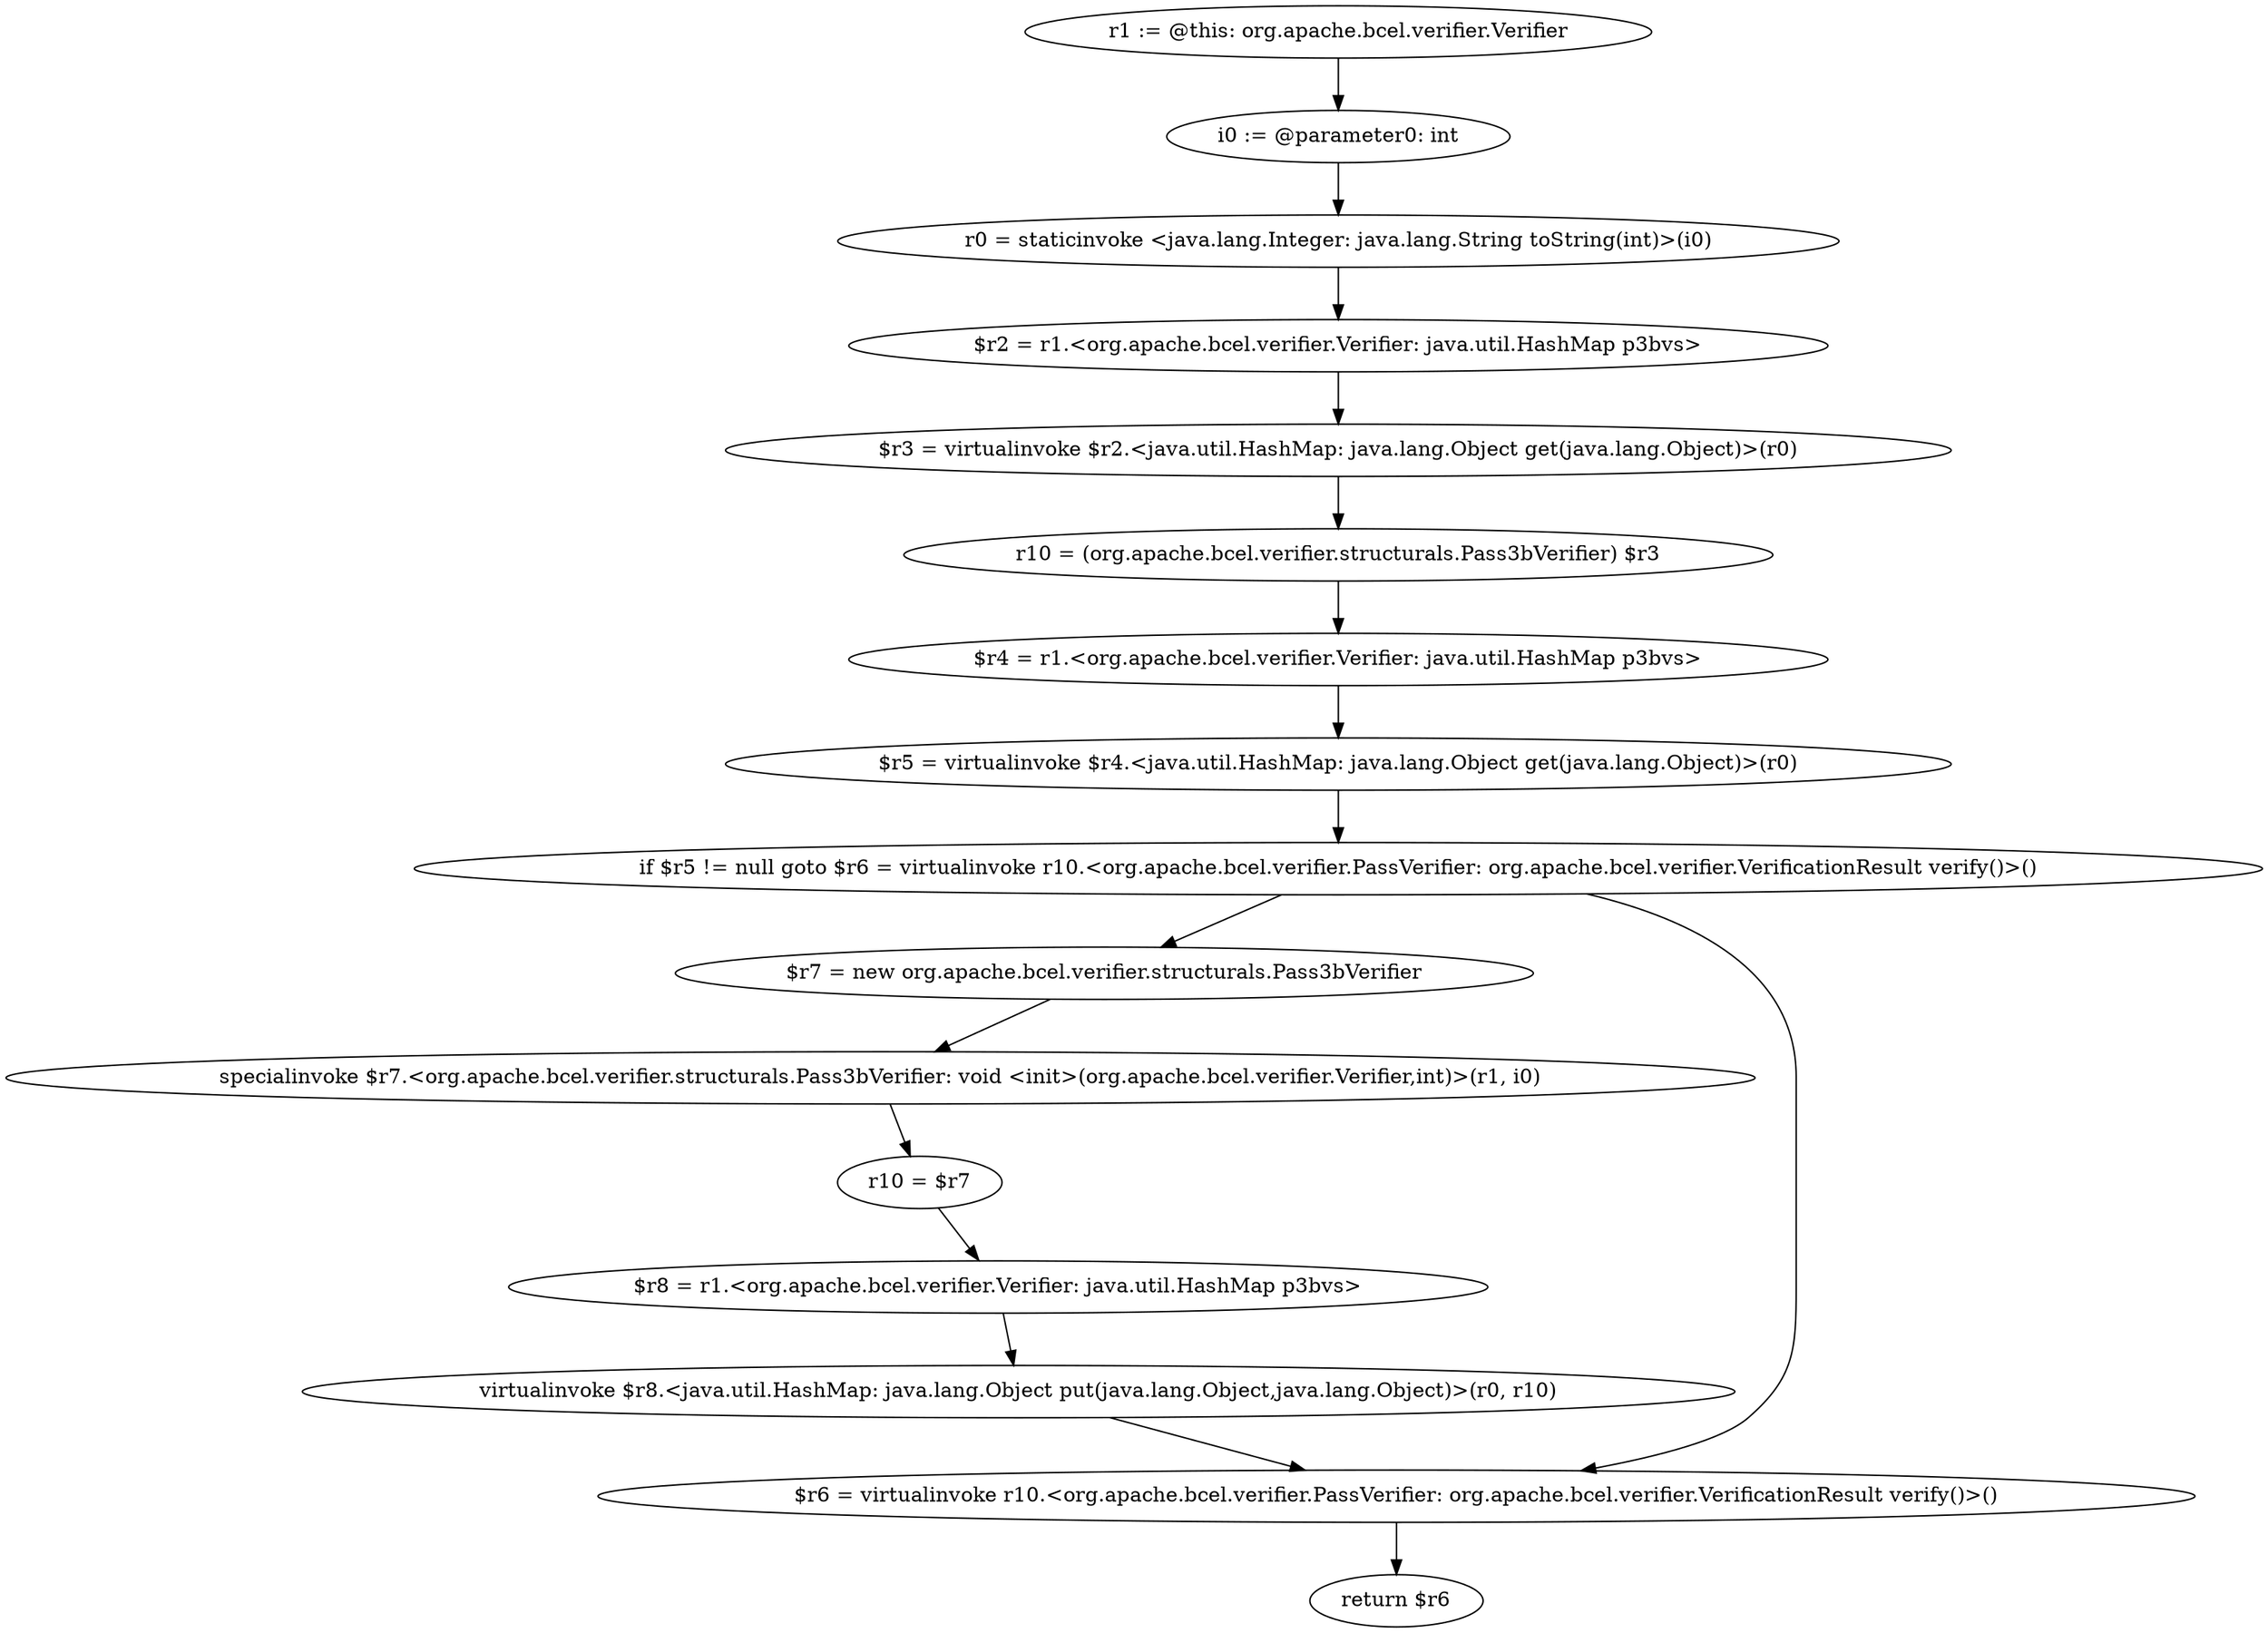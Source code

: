 digraph "unitGraph" {
    "r1 := @this: org.apache.bcel.verifier.Verifier"
    "i0 := @parameter0: int"
    "r0 = staticinvoke <java.lang.Integer: java.lang.String toString(int)>(i0)"
    "$r2 = r1.<org.apache.bcel.verifier.Verifier: java.util.HashMap p3bvs>"
    "$r3 = virtualinvoke $r2.<java.util.HashMap: java.lang.Object get(java.lang.Object)>(r0)"
    "r10 = (org.apache.bcel.verifier.structurals.Pass3bVerifier) $r3"
    "$r4 = r1.<org.apache.bcel.verifier.Verifier: java.util.HashMap p3bvs>"
    "$r5 = virtualinvoke $r4.<java.util.HashMap: java.lang.Object get(java.lang.Object)>(r0)"
    "if $r5 != null goto $r6 = virtualinvoke r10.<org.apache.bcel.verifier.PassVerifier: org.apache.bcel.verifier.VerificationResult verify()>()"
    "$r7 = new org.apache.bcel.verifier.structurals.Pass3bVerifier"
    "specialinvoke $r7.<org.apache.bcel.verifier.structurals.Pass3bVerifier: void <init>(org.apache.bcel.verifier.Verifier,int)>(r1, i0)"
    "r10 = $r7"
    "$r8 = r1.<org.apache.bcel.verifier.Verifier: java.util.HashMap p3bvs>"
    "virtualinvoke $r8.<java.util.HashMap: java.lang.Object put(java.lang.Object,java.lang.Object)>(r0, r10)"
    "$r6 = virtualinvoke r10.<org.apache.bcel.verifier.PassVerifier: org.apache.bcel.verifier.VerificationResult verify()>()"
    "return $r6"
    "r1 := @this: org.apache.bcel.verifier.Verifier"->"i0 := @parameter0: int";
    "i0 := @parameter0: int"->"r0 = staticinvoke <java.lang.Integer: java.lang.String toString(int)>(i0)";
    "r0 = staticinvoke <java.lang.Integer: java.lang.String toString(int)>(i0)"->"$r2 = r1.<org.apache.bcel.verifier.Verifier: java.util.HashMap p3bvs>";
    "$r2 = r1.<org.apache.bcel.verifier.Verifier: java.util.HashMap p3bvs>"->"$r3 = virtualinvoke $r2.<java.util.HashMap: java.lang.Object get(java.lang.Object)>(r0)";
    "$r3 = virtualinvoke $r2.<java.util.HashMap: java.lang.Object get(java.lang.Object)>(r0)"->"r10 = (org.apache.bcel.verifier.structurals.Pass3bVerifier) $r3";
    "r10 = (org.apache.bcel.verifier.structurals.Pass3bVerifier) $r3"->"$r4 = r1.<org.apache.bcel.verifier.Verifier: java.util.HashMap p3bvs>";
    "$r4 = r1.<org.apache.bcel.verifier.Verifier: java.util.HashMap p3bvs>"->"$r5 = virtualinvoke $r4.<java.util.HashMap: java.lang.Object get(java.lang.Object)>(r0)";
    "$r5 = virtualinvoke $r4.<java.util.HashMap: java.lang.Object get(java.lang.Object)>(r0)"->"if $r5 != null goto $r6 = virtualinvoke r10.<org.apache.bcel.verifier.PassVerifier: org.apache.bcel.verifier.VerificationResult verify()>()";
    "if $r5 != null goto $r6 = virtualinvoke r10.<org.apache.bcel.verifier.PassVerifier: org.apache.bcel.verifier.VerificationResult verify()>()"->"$r7 = new org.apache.bcel.verifier.structurals.Pass3bVerifier";
    "if $r5 != null goto $r6 = virtualinvoke r10.<org.apache.bcel.verifier.PassVerifier: org.apache.bcel.verifier.VerificationResult verify()>()"->"$r6 = virtualinvoke r10.<org.apache.bcel.verifier.PassVerifier: org.apache.bcel.verifier.VerificationResult verify()>()";
    "$r7 = new org.apache.bcel.verifier.structurals.Pass3bVerifier"->"specialinvoke $r7.<org.apache.bcel.verifier.structurals.Pass3bVerifier: void <init>(org.apache.bcel.verifier.Verifier,int)>(r1, i0)";
    "specialinvoke $r7.<org.apache.bcel.verifier.structurals.Pass3bVerifier: void <init>(org.apache.bcel.verifier.Verifier,int)>(r1, i0)"->"r10 = $r7";
    "r10 = $r7"->"$r8 = r1.<org.apache.bcel.verifier.Verifier: java.util.HashMap p3bvs>";
    "$r8 = r1.<org.apache.bcel.verifier.Verifier: java.util.HashMap p3bvs>"->"virtualinvoke $r8.<java.util.HashMap: java.lang.Object put(java.lang.Object,java.lang.Object)>(r0, r10)";
    "virtualinvoke $r8.<java.util.HashMap: java.lang.Object put(java.lang.Object,java.lang.Object)>(r0, r10)"->"$r6 = virtualinvoke r10.<org.apache.bcel.verifier.PassVerifier: org.apache.bcel.verifier.VerificationResult verify()>()";
    "$r6 = virtualinvoke r10.<org.apache.bcel.verifier.PassVerifier: org.apache.bcel.verifier.VerificationResult verify()>()"->"return $r6";
}
